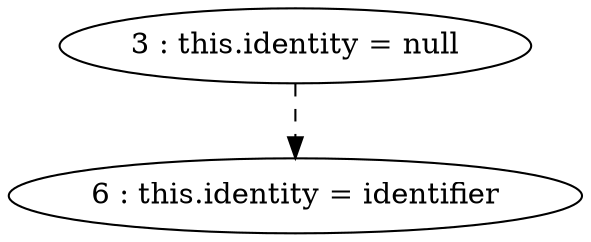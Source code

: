 digraph G {
"3 : this.identity = null"
"3 : this.identity = null" -> "6 : this.identity = identifier" [style=dashed]
"6 : this.identity = identifier"
}